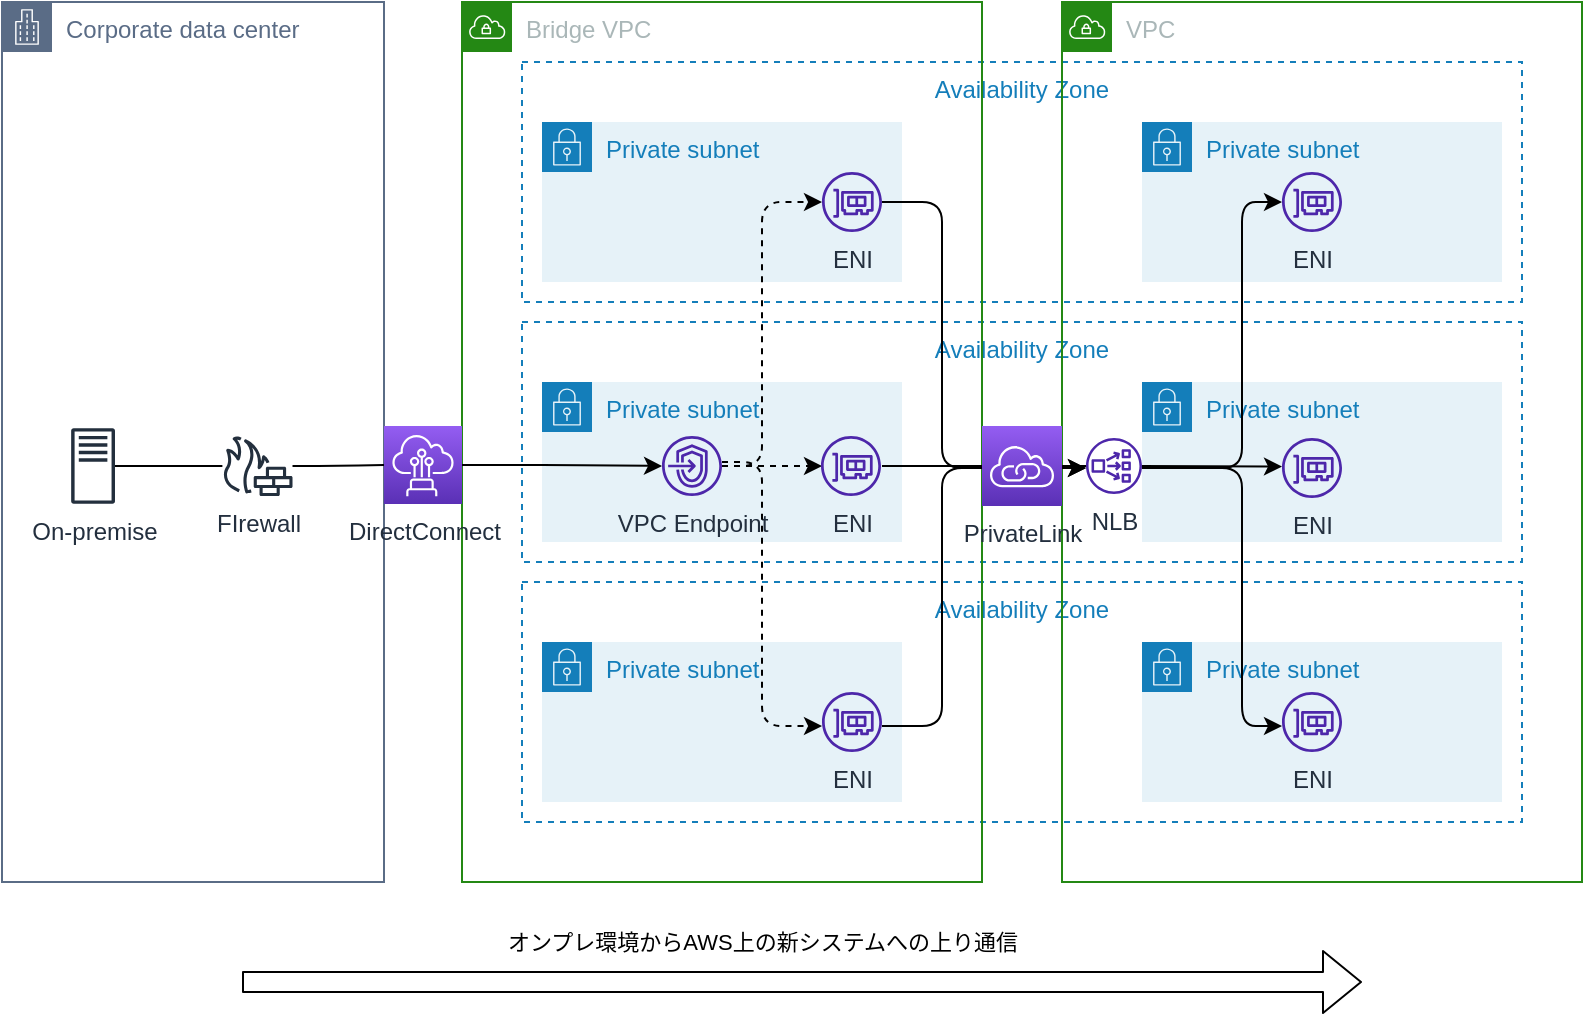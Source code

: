<mxfile>
    <diagram name="上り通信" id="DmBdzgVS1BHwALY6w6nI">
        <mxGraphModel dx="992" dy="740" grid="1" gridSize="10" guides="1" tooltips="1" connect="1" arrows="1" fold="1" page="1" pageScale="1" pageWidth="1169" pageHeight="827" background="#FFFFFF" math="0" shadow="0">
            <root>
                <mxCell id="BCFTEfsaZ7yOC3XTp4j1-0"/>
                <mxCell id="BCFTEfsaZ7yOC3XTp4j1-1" parent="BCFTEfsaZ7yOC3XTp4j1-0"/>
                <mxCell id="BCFTEfsaZ7yOC3XTp4j1-2" value="Availability Zone" style="fillColor=none;strokeColor=#147EBA;dashed=1;verticalAlign=top;fontStyle=0;fontColor=#147EBA;" parent="BCFTEfsaZ7yOC3XTp4j1-1" vertex="1">
                    <mxGeometry x="420" y="370" width="500" height="120" as="geometry"/>
                </mxCell>
                <mxCell id="BCFTEfsaZ7yOC3XTp4j1-3" value="Availability Zone" style="fillColor=none;strokeColor=#147EBA;dashed=1;verticalAlign=top;fontStyle=0;fontColor=#147EBA;" parent="BCFTEfsaZ7yOC3XTp4j1-1" vertex="1">
                    <mxGeometry x="420" y="240" width="500" height="120" as="geometry"/>
                </mxCell>
                <mxCell id="BCFTEfsaZ7yOC3XTp4j1-4" value="Availability Zone" style="fillColor=none;strokeColor=#147EBA;dashed=1;verticalAlign=top;fontStyle=0;fontColor=#147EBA;" parent="BCFTEfsaZ7yOC3XTp4j1-1" vertex="1">
                    <mxGeometry x="420" y="110" width="500" height="120" as="geometry"/>
                </mxCell>
                <mxCell id="BCFTEfsaZ7yOC3XTp4j1-5" value="Bridge VPC" style="points=[[0,0],[0.25,0],[0.5,0],[0.75,0],[1,0],[1,0.25],[1,0.5],[1,0.75],[1,1],[0.75,1],[0.5,1],[0.25,1],[0,1],[0,0.75],[0,0.5],[0,0.25]];outlineConnect=0;gradientColor=none;html=1;whiteSpace=wrap;fontSize=12;fontStyle=0;container=0;pointerEvents=0;collapsible=0;recursiveResize=0;shape=mxgraph.aws4.group;grIcon=mxgraph.aws4.group_vpc;strokeColor=#248814;fillColor=none;verticalAlign=top;align=left;spacingLeft=30;fontColor=#AAB7B8;dashed=0;" parent="BCFTEfsaZ7yOC3XTp4j1-1" vertex="1">
                    <mxGeometry x="390" y="80" width="260" height="440" as="geometry"/>
                </mxCell>
                <mxCell id="BCFTEfsaZ7yOC3XTp4j1-7" value="Corporate data center" style="points=[[0,0],[0.25,0],[0.5,0],[0.75,0],[1,0],[1,0.25],[1,0.5],[1,0.75],[1,1],[0.75,1],[0.5,1],[0.25,1],[0,1],[0,0.75],[0,0.5],[0,0.25]];outlineConnect=0;gradientColor=none;html=1;whiteSpace=wrap;fontSize=12;fontStyle=0;container=1;pointerEvents=0;collapsible=0;recursiveResize=0;shape=mxgraph.aws4.group;grIcon=mxgraph.aws4.group_corporate_data_center;strokeColor=#5A6C86;fillColor=none;verticalAlign=top;align=left;spacingLeft=30;fontColor=#5A6C86;dashed=0;" parent="BCFTEfsaZ7yOC3XTp4j1-1" vertex="1">
                    <mxGeometry x="160" y="80" width="191" height="440" as="geometry"/>
                </mxCell>
                <mxCell id="gFsK34k69OLk71-0nfJo-2" value="On-premise" style="sketch=0;outlineConnect=0;fontColor=#232F3E;gradientColor=none;fillColor=#232F3D;strokeColor=none;dashed=0;verticalLabelPosition=bottom;verticalAlign=top;align=center;html=1;fontSize=12;fontStyle=0;aspect=fixed;pointerEvents=1;shape=mxgraph.aws4.traditional_server;" parent="BCFTEfsaZ7yOC3XTp4j1-7" vertex="1">
                    <mxGeometry x="34.58" y="213" width="21.92" height="38" as="geometry"/>
                </mxCell>
                <mxCell id="gFsK34k69OLk71-0nfJo-4" value="FIrewall" style="sketch=0;outlineConnect=0;fontColor=#232F3E;gradientColor=none;fillColor=#232F3D;strokeColor=none;dashed=0;verticalLabelPosition=bottom;verticalAlign=top;align=center;html=1;fontSize=12;fontStyle=0;aspect=fixed;pointerEvents=1;shape=mxgraph.aws4.generic_firewall;labelBackgroundColor=default;" parent="BCFTEfsaZ7yOC3XTp4j1-7" vertex="1">
                    <mxGeometry x="110" y="217" width="35.45" height="30" as="geometry"/>
                </mxCell>
                <mxCell id="gFsK34k69OLk71-0nfJo-5" value="" style="edgeStyle=orthogonalEdgeStyle;html=1;endArrow=none;" parent="BCFTEfsaZ7yOC3XTp4j1-7" source="gFsK34k69OLk71-0nfJo-2" target="gFsK34k69OLk71-0nfJo-4" edge="1">
                    <mxGeometry relative="1" as="geometry">
                        <mxPoint x="56.5" y="232" as="sourcePoint"/>
                        <mxPoint x="330" y="232" as="targetPoint"/>
                    </mxGeometry>
                </mxCell>
                <mxCell id="BCFTEfsaZ7yOC3XTp4j1-8" value="Private subnet" style="points=[[0,0],[0.25,0],[0.5,0],[0.75,0],[1,0],[1,0.25],[1,0.5],[1,0.75],[1,1],[0.75,1],[0.5,1],[0.25,1],[0,1],[0,0.75],[0,0.5],[0,0.25]];outlineConnect=0;gradientColor=none;html=1;whiteSpace=wrap;fontSize=12;fontStyle=0;container=1;pointerEvents=0;collapsible=0;recursiveResize=0;shape=mxgraph.aws4.group;grIcon=mxgraph.aws4.group_security_group;grStroke=0;strokeColor=#147EBA;fillColor=#E6F2F8;verticalAlign=top;align=left;spacingLeft=30;fontColor=#147EBA;dashed=0;" parent="BCFTEfsaZ7yOC3XTp4j1-1" vertex="1">
                    <mxGeometry x="430" y="140" width="180" height="80" as="geometry"/>
                </mxCell>
                <mxCell id="2" value="ENI" style="sketch=0;outlineConnect=0;fontColor=#232F3E;gradientColor=none;fillColor=#4D27AA;strokeColor=none;dashed=0;verticalLabelPosition=bottom;verticalAlign=top;align=center;html=1;fontSize=12;fontStyle=0;aspect=fixed;pointerEvents=1;shape=mxgraph.aws4.elastic_network_interface;" parent="BCFTEfsaZ7yOC3XTp4j1-8" vertex="1">
                    <mxGeometry x="140" y="25" width="30" height="30" as="geometry"/>
                </mxCell>
                <mxCell id="BCFTEfsaZ7yOC3XTp4j1-10" value="Private subnet" style="points=[[0,0],[0.25,0],[0.5,0],[0.75,0],[1,0],[1,0.25],[1,0.5],[1,0.75],[1,1],[0.75,1],[0.5,1],[0.25,1],[0,1],[0,0.75],[0,0.5],[0,0.25]];outlineConnect=0;gradientColor=none;html=1;whiteSpace=wrap;fontSize=12;fontStyle=0;container=1;pointerEvents=0;collapsible=0;recursiveResize=0;shape=mxgraph.aws4.group;grIcon=mxgraph.aws4.group_security_group;grStroke=0;strokeColor=#147EBA;fillColor=#E6F2F8;verticalAlign=top;align=left;spacingLeft=30;fontColor=#147EBA;dashed=0;" parent="BCFTEfsaZ7yOC3XTp4j1-1" vertex="1">
                    <mxGeometry x="430" y="270" width="180" height="80" as="geometry"/>
                </mxCell>
                <mxCell id="BCFTEfsaZ7yOC3XTp4j1-11" value="VPC Endpoint" style="sketch=0;outlineConnect=0;fontColor=#232F3E;gradientColor=none;fillColor=#4D27AA;strokeColor=none;dashed=0;verticalLabelPosition=bottom;verticalAlign=top;align=center;html=1;fontSize=12;fontStyle=0;aspect=fixed;pointerEvents=1;shape=mxgraph.aws4.endpoints;" parent="BCFTEfsaZ7yOC3XTp4j1-10" vertex="1">
                    <mxGeometry x="60" y="27" width="30" height="30" as="geometry"/>
                </mxCell>
                <mxCell id="BCFTEfsaZ7yOC3XTp4j1-13" style="edgeStyle=none;html=1;dashed=1;" parent="BCFTEfsaZ7yOC3XTp4j1-10" source="BCFTEfsaZ7yOC3XTp4j1-11" edge="1">
                    <mxGeometry relative="1" as="geometry">
                        <mxPoint x="140" y="42" as="targetPoint"/>
                    </mxGeometry>
                </mxCell>
                <mxCell id="1" value="ENI" style="sketch=0;outlineConnect=0;fontColor=#232F3E;gradientColor=none;fillColor=#4D27AA;strokeColor=none;dashed=0;verticalLabelPosition=bottom;verticalAlign=top;align=center;html=1;fontSize=12;fontStyle=0;aspect=fixed;pointerEvents=1;shape=mxgraph.aws4.elastic_network_interface;" parent="BCFTEfsaZ7yOC3XTp4j1-10" vertex="1">
                    <mxGeometry x="139.5" y="27" width="30" height="30" as="geometry"/>
                </mxCell>
                <mxCell id="BCFTEfsaZ7yOC3XTp4j1-14" value="Private subnet" style="points=[[0,0],[0.25,0],[0.5,0],[0.75,0],[1,0],[1,0.25],[1,0.5],[1,0.75],[1,1],[0.75,1],[0.5,1],[0.25,1],[0,1],[0,0.75],[0,0.5],[0,0.25]];outlineConnect=0;gradientColor=none;html=1;whiteSpace=wrap;fontSize=12;fontStyle=0;container=1;pointerEvents=0;collapsible=0;recursiveResize=0;shape=mxgraph.aws4.group;grIcon=mxgraph.aws4.group_security_group;grStroke=0;strokeColor=#147EBA;fillColor=#E6F2F8;verticalAlign=top;align=left;spacingLeft=30;fontColor=#147EBA;dashed=0;" parent="BCFTEfsaZ7yOC3XTp4j1-1" vertex="1">
                    <mxGeometry x="430" y="400" width="180" height="80" as="geometry"/>
                </mxCell>
                <mxCell id="0" value="ENI" style="sketch=0;outlineConnect=0;fontColor=#232F3E;gradientColor=none;fillColor=#4D27AA;strokeColor=none;dashed=0;verticalLabelPosition=bottom;verticalAlign=top;align=center;html=1;fontSize=12;fontStyle=0;aspect=fixed;pointerEvents=1;shape=mxgraph.aws4.elastic_network_interface;" parent="BCFTEfsaZ7yOC3XTp4j1-14" vertex="1">
                    <mxGeometry x="140" y="25" width="30" height="30" as="geometry"/>
                </mxCell>
                <mxCell id="BCFTEfsaZ7yOC3XTp4j1-16" style="edgeStyle=orthogonalEdgeStyle;html=1;dashed=1;" parent="BCFTEfsaZ7yOC3XTp4j1-1" source="BCFTEfsaZ7yOC3XTp4j1-11" edge="1">
                    <mxGeometry relative="1" as="geometry">
                        <Array as="points">
                            <mxPoint x="540" y="312"/>
                            <mxPoint x="540" y="180"/>
                        </Array>
                        <mxPoint x="570" y="180" as="targetPoint"/>
                    </mxGeometry>
                </mxCell>
                <mxCell id="BCFTEfsaZ7yOC3XTp4j1-17" style="edgeStyle=orthogonalEdgeStyle;html=1;dashed=1;" parent="BCFTEfsaZ7yOC3XTp4j1-1" source="BCFTEfsaZ7yOC3XTp4j1-11" edge="1">
                    <mxGeometry relative="1" as="geometry">
                        <Array as="points">
                            <mxPoint x="540" y="310"/>
                            <mxPoint x="540" y="442"/>
                        </Array>
                        <mxPoint x="570" y="442" as="targetPoint"/>
                    </mxGeometry>
                </mxCell>
                <mxCell id="BCFTEfsaZ7yOC3XTp4j1-21" value="VPC" style="points=[[0,0],[0.25,0],[0.5,0],[0.75,0],[1,0],[1,0.25],[1,0.5],[1,0.75],[1,1],[0.75,1],[0.5,1],[0.25,1],[0,1],[0,0.75],[0,0.5],[0,0.25]];outlineConnect=0;gradientColor=none;html=1;whiteSpace=wrap;fontSize=12;fontStyle=0;container=0;pointerEvents=0;collapsible=0;recursiveResize=0;shape=mxgraph.aws4.group;grIcon=mxgraph.aws4.group_vpc;strokeColor=#248814;fillColor=none;verticalAlign=top;align=left;spacingLeft=30;fontColor=#AAB7B8;dashed=0;" parent="BCFTEfsaZ7yOC3XTp4j1-1" vertex="1">
                    <mxGeometry x="690" y="80" width="260" height="440" as="geometry"/>
                </mxCell>
                <mxCell id="BCFTEfsaZ7yOC3XTp4j1-22" value="Private subnet" style="points=[[0,0],[0.25,0],[0.5,0],[0.75,0],[1,0],[1,0.25],[1,0.5],[1,0.75],[1,1],[0.75,1],[0.5,1],[0.25,1],[0,1],[0,0.75],[0,0.5],[0,0.25]];outlineConnect=0;gradientColor=none;html=1;whiteSpace=wrap;fontSize=12;fontStyle=0;container=1;pointerEvents=0;collapsible=0;recursiveResize=0;shape=mxgraph.aws4.group;grIcon=mxgraph.aws4.group_security_group;grStroke=0;strokeColor=#147EBA;fillColor=#E6F2F8;verticalAlign=top;align=left;spacingLeft=30;fontColor=#147EBA;dashed=0;" parent="BCFTEfsaZ7yOC3XTp4j1-1" vertex="1">
                    <mxGeometry x="730" y="140" width="180" height="80" as="geometry"/>
                </mxCell>
                <mxCell id="BCFTEfsaZ7yOC3XTp4j1-24" value="Private subnet" style="points=[[0,0],[0.25,0],[0.5,0],[0.75,0],[1,0],[1,0.25],[1,0.5],[1,0.75],[1,1],[0.75,1],[0.5,1],[0.25,1],[0,1],[0,0.75],[0,0.5],[0,0.25]];outlineConnect=0;gradientColor=none;html=1;whiteSpace=wrap;fontSize=12;fontStyle=0;container=1;pointerEvents=0;collapsible=0;recursiveResize=0;shape=mxgraph.aws4.group;grIcon=mxgraph.aws4.group_security_group;grStroke=0;strokeColor=#147EBA;fillColor=#E6F2F8;verticalAlign=top;align=left;spacingLeft=30;fontColor=#147EBA;dashed=0;" parent="BCFTEfsaZ7yOC3XTp4j1-1" vertex="1">
                    <mxGeometry x="730" y="270" width="180" height="80" as="geometry"/>
                </mxCell>
                <mxCell id="4" value="ENI" style="sketch=0;outlineConnect=0;fontColor=#232F3E;gradientColor=none;fillColor=#4D27AA;strokeColor=none;dashed=0;verticalLabelPosition=bottom;verticalAlign=top;align=center;html=1;fontSize=12;fontStyle=0;aspect=fixed;pointerEvents=1;shape=mxgraph.aws4.elastic_network_interface;" parent="BCFTEfsaZ7yOC3XTp4j1-24" vertex="1">
                    <mxGeometry x="70" y="28" width="30" height="30" as="geometry"/>
                </mxCell>
                <mxCell id="BCFTEfsaZ7yOC3XTp4j1-26" value="Private subnet" style="points=[[0,0],[0.25,0],[0.5,0],[0.75,0],[1,0],[1,0.25],[1,0.5],[1,0.75],[1,1],[0.75,1],[0.5,1],[0.25,1],[0,1],[0,0.75],[0,0.5],[0,0.25]];outlineConnect=0;gradientColor=none;html=1;whiteSpace=wrap;fontSize=12;fontStyle=0;container=1;pointerEvents=0;collapsible=0;recursiveResize=0;shape=mxgraph.aws4.group;grIcon=mxgraph.aws4.group_security_group;grStroke=0;strokeColor=#147EBA;fillColor=#E6F2F8;verticalAlign=top;align=left;spacingLeft=30;fontColor=#147EBA;dashed=0;" parent="BCFTEfsaZ7yOC3XTp4j1-1" vertex="1">
                    <mxGeometry x="730" y="400" width="180" height="80" as="geometry"/>
                </mxCell>
                <mxCell id="3" value="ENI" style="sketch=0;outlineConnect=0;fontColor=#232F3E;gradientColor=none;fillColor=#4D27AA;strokeColor=none;dashed=0;verticalLabelPosition=bottom;verticalAlign=top;align=center;html=1;fontSize=12;fontStyle=0;aspect=fixed;pointerEvents=1;shape=mxgraph.aws4.elastic_network_interface;" parent="BCFTEfsaZ7yOC3XTp4j1-26" vertex="1">
                    <mxGeometry x="70" y="25" width="30" height="30" as="geometry"/>
                </mxCell>
                <mxCell id="BCFTEfsaZ7yOC3XTp4j1-28" style="edgeStyle=none;html=1;startArrow=none;" parent="BCFTEfsaZ7yOC3XTp4j1-1" source="BCFTEfsaZ7yOC3XTp4j1-33" edge="1">
                    <mxGeometry relative="1" as="geometry">
                        <mxPoint x="800" y="312.246" as="targetPoint"/>
                    </mxGeometry>
                </mxCell>
                <mxCell id="BCFTEfsaZ7yOC3XTp4j1-29" style="edgeStyle=orthogonalEdgeStyle;html=1;" parent="BCFTEfsaZ7yOC3XTp4j1-1" target="BCFTEfsaZ7yOC3XTp4j1-33" edge="1">
                    <mxGeometry relative="1" as="geometry">
                        <Array as="points">
                            <mxPoint x="630" y="180"/>
                            <mxPoint x="630" y="313"/>
                        </Array>
                        <mxPoint x="600" y="180" as="sourcePoint"/>
                    </mxGeometry>
                </mxCell>
                <mxCell id="BCFTEfsaZ7yOC3XTp4j1-30" style="edgeStyle=orthogonalEdgeStyle;html=1;" parent="BCFTEfsaZ7yOC3XTp4j1-1" target="BCFTEfsaZ7yOC3XTp4j1-33" edge="1">
                    <mxGeometry relative="1" as="geometry">
                        <Array as="points">
                            <mxPoint x="630" y="442"/>
                            <mxPoint x="630" y="313"/>
                        </Array>
                        <mxPoint x="600" y="442" as="sourcePoint"/>
                    </mxGeometry>
                </mxCell>
                <mxCell id="BCFTEfsaZ7yOC3XTp4j1-31" style="edgeStyle=orthogonalEdgeStyle;html=1;" parent="BCFTEfsaZ7yOC3XTp4j1-1" source="BCFTEfsaZ7yOC3XTp4j1-33" edge="1">
                    <mxGeometry relative="1" as="geometry">
                        <Array as="points">
                            <mxPoint x="780" y="313"/>
                            <mxPoint x="780" y="442"/>
                        </Array>
                        <mxPoint x="800" y="442" as="targetPoint"/>
                    </mxGeometry>
                </mxCell>
                <mxCell id="BCFTEfsaZ7yOC3XTp4j1-32" style="edgeStyle=orthogonalEdgeStyle;html=1;" parent="BCFTEfsaZ7yOC3XTp4j1-1" source="BCFTEfsaZ7yOC3XTp4j1-33" edge="1">
                    <mxGeometry relative="1" as="geometry">
                        <Array as="points">
                            <mxPoint x="780" y="313"/>
                            <mxPoint x="780" y="180"/>
                        </Array>
                        <mxPoint x="800" y="180" as="targetPoint"/>
                    </mxGeometry>
                </mxCell>
                <mxCell id="BCFTEfsaZ7yOC3XTp4j1-33" value="NLB" style="sketch=0;outlineConnect=0;fontColor=#232F3E;gradientColor=none;fillColor=#4D27AA;strokeColor=none;dashed=0;verticalLabelPosition=bottom;verticalAlign=top;align=center;html=1;fontSize=12;fontStyle=0;aspect=fixed;pointerEvents=1;shape=mxgraph.aws4.network_load_balancer;" parent="BCFTEfsaZ7yOC3XTp4j1-1" vertex="1">
                    <mxGeometry x="702" y="298" width="28" height="28" as="geometry"/>
                </mxCell>
                <mxCell id="BCFTEfsaZ7yOC3XTp4j1-34" value="" style="edgeStyle=none;html=1;endArrow=none;startArrow=none;" parent="BCFTEfsaZ7yOC3XTp4j1-1" source="BCFTEfsaZ7yOC3XTp4j1-35" target="BCFTEfsaZ7yOC3XTp4j1-33" edge="1">
                    <mxGeometry relative="1" as="geometry">
                        <mxPoint x="600" y="312" as="sourcePoint"/>
                        <mxPoint x="770" y="312" as="targetPoint"/>
                    </mxGeometry>
                </mxCell>
                <mxCell id="BCFTEfsaZ7yOC3XTp4j1-37" value="" style="shape=flexArrow;endArrow=classic;html=1;" parent="BCFTEfsaZ7yOC3XTp4j1-1" edge="1">
                    <mxGeometry width="50" height="50" relative="1" as="geometry">
                        <mxPoint x="280" y="570" as="sourcePoint"/>
                        <mxPoint x="840" y="570" as="targetPoint"/>
                    </mxGeometry>
                </mxCell>
                <mxCell id="BCFTEfsaZ7yOC3XTp4j1-38" value="オンプレ環境からAWS上の新システムへの上り通信" style="edgeLabel;html=1;align=center;verticalAlign=middle;resizable=0;points=[];" parent="BCFTEfsaZ7yOC3XTp4j1-37" vertex="1" connectable="0">
                    <mxGeometry x="0.714" y="1" relative="1" as="geometry">
                        <mxPoint x="-220" y="-19" as="offset"/>
                    </mxGeometry>
                </mxCell>
                <mxCell id="BCFTEfsaZ7yOC3XTp4j1-6" value="DirectConnect" style="sketch=0;points=[[0,0,0],[0.25,0,0],[0.5,0,0],[0.75,0,0],[1,0,0],[0,1,0],[0.25,1,0],[0.5,1,0],[0.75,1,0],[1,1,0],[0,0.25,0],[0,0.5,0],[0,0.75,0],[1,0.25,0],[1,0.5,0],[1,0.75,0]];outlineConnect=0;fontColor=#232F3E;gradientColor=#945DF2;gradientDirection=north;fillColor=#5A30B5;strokeColor=#ffffff;dashed=0;verticalLabelPosition=bottom;verticalAlign=top;align=center;html=1;fontSize=12;fontStyle=0;aspect=fixed;shape=mxgraph.aws4.resourceIcon;resIcon=mxgraph.aws4.direct_connect;" parent="BCFTEfsaZ7yOC3XTp4j1-1" vertex="1">
                    <mxGeometry x="351" y="292" width="39" height="39" as="geometry"/>
                </mxCell>
                <mxCell id="gFsK34k69OLk71-0nfJo-6" value="" style="edgeStyle=orthogonalEdgeStyle;html=1;startArrow=none;endArrow=none;" parent="BCFTEfsaZ7yOC3XTp4j1-1" source="gFsK34k69OLk71-0nfJo-4" target="BCFTEfsaZ7yOC3XTp4j1-6" edge="1">
                    <mxGeometry relative="1" as="geometry">
                        <mxPoint x="305.256" y="312" as="sourcePoint"/>
                        <mxPoint x="490" y="312" as="targetPoint"/>
                    </mxGeometry>
                </mxCell>
                <mxCell id="BCFTEfsaZ7yOC3XTp4j1-35" value="PrivateLink" style="sketch=0;points=[[0,0,0],[0.25,0,0],[0.5,0,0],[0.75,0,0],[1,0,0],[0,1,0],[0.25,1,0],[0.5,1,0],[0.75,1,0],[1,1,0],[0,0.25,0],[0,0.5,0],[0,0.75,0],[1,0.25,0],[1,0.5,0],[1,0.75,0]];outlineConnect=0;fontColor=#232F3E;gradientColor=#945DF2;gradientDirection=north;fillColor=#5A30B5;strokeColor=#ffffff;dashed=0;verticalLabelPosition=bottom;verticalAlign=top;align=center;html=1;fontSize=12;fontStyle=0;aspect=fixed;shape=mxgraph.aws4.resourceIcon;resIcon=mxgraph.aws4.vpc_privatelink;" parent="BCFTEfsaZ7yOC3XTp4j1-1" vertex="1">
                    <mxGeometry x="650" y="292" width="40" height="40" as="geometry"/>
                </mxCell>
                <mxCell id="gFsK34k69OLk71-0nfJo-7" value="" style="edgeStyle=none;html=1;endArrow=none;" parent="BCFTEfsaZ7yOC3XTp4j1-1" target="BCFTEfsaZ7yOC3XTp4j1-35" edge="1">
                    <mxGeometry relative="1" as="geometry">
                        <mxPoint x="600" y="312" as="sourcePoint"/>
                        <mxPoint x="740" y="312.917" as="targetPoint"/>
                    </mxGeometry>
                </mxCell>
                <mxCell id="gFsK34k69OLk71-0nfJo-3" style="edgeStyle=orthogonalEdgeStyle;html=1;startArrow=none;" parent="BCFTEfsaZ7yOC3XTp4j1-1" source="BCFTEfsaZ7yOC3XTp4j1-6" target="BCFTEfsaZ7yOC3XTp4j1-11" edge="1">
                    <mxGeometry relative="1" as="geometry"/>
                </mxCell>
                <mxCell id="5" value="ENI" style="sketch=0;outlineConnect=0;fontColor=#232F3E;gradientColor=none;fillColor=#4D27AA;strokeColor=none;dashed=0;verticalLabelPosition=bottom;verticalAlign=top;align=center;html=1;fontSize=12;fontStyle=0;aspect=fixed;pointerEvents=1;shape=mxgraph.aws4.elastic_network_interface;" parent="BCFTEfsaZ7yOC3XTp4j1-1" vertex="1">
                    <mxGeometry x="800" y="165" width="30" height="30" as="geometry"/>
                </mxCell>
            </root>
        </mxGraphModel>
    </diagram>
</mxfile>
